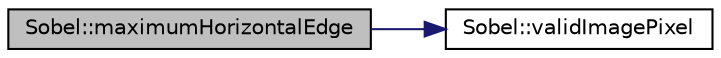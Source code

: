 digraph "Sobel::maximumHorizontalEdge"
{
 // INTERACTIVE_SVG=YES
  edge [fontname="Helvetica",fontsize="10",labelfontname="Helvetica",labelfontsize="10"];
  node [fontname="Helvetica",fontsize="10",shape=record];
  rankdir="LR";
  Node1 [label="Sobel::maximumHorizontalEdge",height=0.2,width=0.4,color="black", fillcolor="grey75", style="filled", fontcolor="black"];
  Node1 -> Node2 [color="midnightblue",fontsize="10",style="solid",fontname="Helvetica"];
  Node2 [label="Sobel::validImagePixel",height=0.2,width=0.4,color="black", fillcolor="white", style="filled",URL="$d4/df0/class_sobel.html#a9b0d2cac08f22333351772dd72d68aae"];
}
